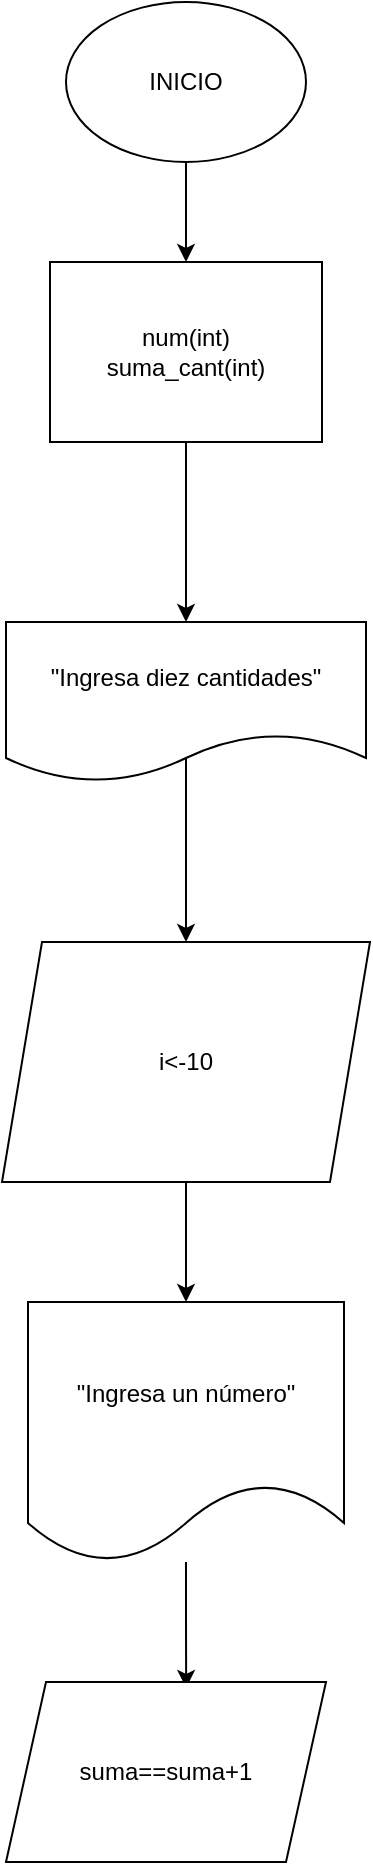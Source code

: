 <mxfile version="21.3.6" type="device">
  <diagram id="C5RBs43oDa-KdzZeNtuy" name="Page-1">
    <mxGraphModel dx="1434" dy="796" grid="1" gridSize="10" guides="1" tooltips="1" connect="1" arrows="1" fold="1" page="1" pageScale="1" pageWidth="827" pageHeight="1169" math="0" shadow="0">
      <root>
        <mxCell id="WIyWlLk6GJQsqaUBKTNV-0" />
        <mxCell id="WIyWlLk6GJQsqaUBKTNV-1" parent="WIyWlLk6GJQsqaUBKTNV-0" />
        <mxCell id="EvbpFQZGKrK5PHOSlc3R-2" style="edgeStyle=orthogonalEdgeStyle;rounded=0;orthogonalLoop=1;jettySize=auto;html=1;entryX=0.5;entryY=0;entryDx=0;entryDy=0;" edge="1" parent="WIyWlLk6GJQsqaUBKTNV-1" source="6NkFYBZcf6LsaVMh4ESc-0" target="6NkFYBZcf6LsaVMh4ESc-1">
          <mxGeometry relative="1" as="geometry" />
        </mxCell>
        <mxCell id="6NkFYBZcf6LsaVMh4ESc-0" value="INICIO" style="ellipse;whiteSpace=wrap;html=1;" parent="WIyWlLk6GJQsqaUBKTNV-1" vertex="1">
          <mxGeometry x="370" y="40" width="120" height="80" as="geometry" />
        </mxCell>
        <mxCell id="EvbpFQZGKrK5PHOSlc3R-3" style="edgeStyle=orthogonalEdgeStyle;rounded=0;orthogonalLoop=1;jettySize=auto;html=1;entryX=0.5;entryY=0;entryDx=0;entryDy=0;" edge="1" parent="WIyWlLk6GJQsqaUBKTNV-1" source="6NkFYBZcf6LsaVMh4ESc-1" target="EvbpFQZGKrK5PHOSlc3R-0">
          <mxGeometry relative="1" as="geometry" />
        </mxCell>
        <mxCell id="6NkFYBZcf6LsaVMh4ESc-1" value="num(int)&lt;br&gt;suma_cant(int)&lt;br&gt;" style="rounded=0;whiteSpace=wrap;html=1;" parent="WIyWlLk6GJQsqaUBKTNV-1" vertex="1">
          <mxGeometry x="362" y="170" width="136" height="90" as="geometry" />
        </mxCell>
        <mxCell id="EvbpFQZGKrK5PHOSlc3R-5" style="edgeStyle=orthogonalEdgeStyle;rounded=0;orthogonalLoop=1;jettySize=auto;html=1;entryX=0.5;entryY=0;entryDx=0;entryDy=0;exitX=0.5;exitY=0.838;exitDx=0;exitDy=0;exitPerimeter=0;" edge="1" parent="WIyWlLk6GJQsqaUBKTNV-1" source="EvbpFQZGKrK5PHOSlc3R-0" target="EvbpFQZGKrK5PHOSlc3R-4">
          <mxGeometry relative="1" as="geometry" />
        </mxCell>
        <mxCell id="EvbpFQZGKrK5PHOSlc3R-0" value="&quot;Ingresa diez cantidades&quot;" style="shape=document;whiteSpace=wrap;html=1;boundedLbl=1;" vertex="1" parent="WIyWlLk6GJQsqaUBKTNV-1">
          <mxGeometry x="340" y="350" width="180" height="80" as="geometry" />
        </mxCell>
        <mxCell id="EvbpFQZGKrK5PHOSlc3R-7" style="edgeStyle=orthogonalEdgeStyle;rounded=0;orthogonalLoop=1;jettySize=auto;html=1;entryX=0.5;entryY=0;entryDx=0;entryDy=0;" edge="1" parent="WIyWlLk6GJQsqaUBKTNV-1" source="EvbpFQZGKrK5PHOSlc3R-4" target="EvbpFQZGKrK5PHOSlc3R-6">
          <mxGeometry relative="1" as="geometry" />
        </mxCell>
        <mxCell id="EvbpFQZGKrK5PHOSlc3R-4" value="i&amp;lt;-10" style="shape=parallelogram;perimeter=parallelogramPerimeter;whiteSpace=wrap;html=1;fixedSize=1;" vertex="1" parent="WIyWlLk6GJQsqaUBKTNV-1">
          <mxGeometry x="338" y="510" width="184" height="120" as="geometry" />
        </mxCell>
        <mxCell id="EvbpFQZGKrK5PHOSlc3R-9" style="edgeStyle=orthogonalEdgeStyle;rounded=0;orthogonalLoop=1;jettySize=auto;html=1;entryX=0.563;entryY=0.033;entryDx=0;entryDy=0;entryPerimeter=0;" edge="1" parent="WIyWlLk6GJQsqaUBKTNV-1" source="EvbpFQZGKrK5PHOSlc3R-6" target="EvbpFQZGKrK5PHOSlc3R-8">
          <mxGeometry relative="1" as="geometry" />
        </mxCell>
        <mxCell id="EvbpFQZGKrK5PHOSlc3R-6" value="&quot;Ingresa un número&quot;" style="shape=document;whiteSpace=wrap;html=1;boundedLbl=1;" vertex="1" parent="WIyWlLk6GJQsqaUBKTNV-1">
          <mxGeometry x="351" y="690" width="158" height="130" as="geometry" />
        </mxCell>
        <mxCell id="EvbpFQZGKrK5PHOSlc3R-8" value="suma==suma+1" style="shape=parallelogram;perimeter=parallelogramPerimeter;whiteSpace=wrap;html=1;fixedSize=1;" vertex="1" parent="WIyWlLk6GJQsqaUBKTNV-1">
          <mxGeometry x="340" y="880" width="160" height="90" as="geometry" />
        </mxCell>
      </root>
    </mxGraphModel>
  </diagram>
</mxfile>
